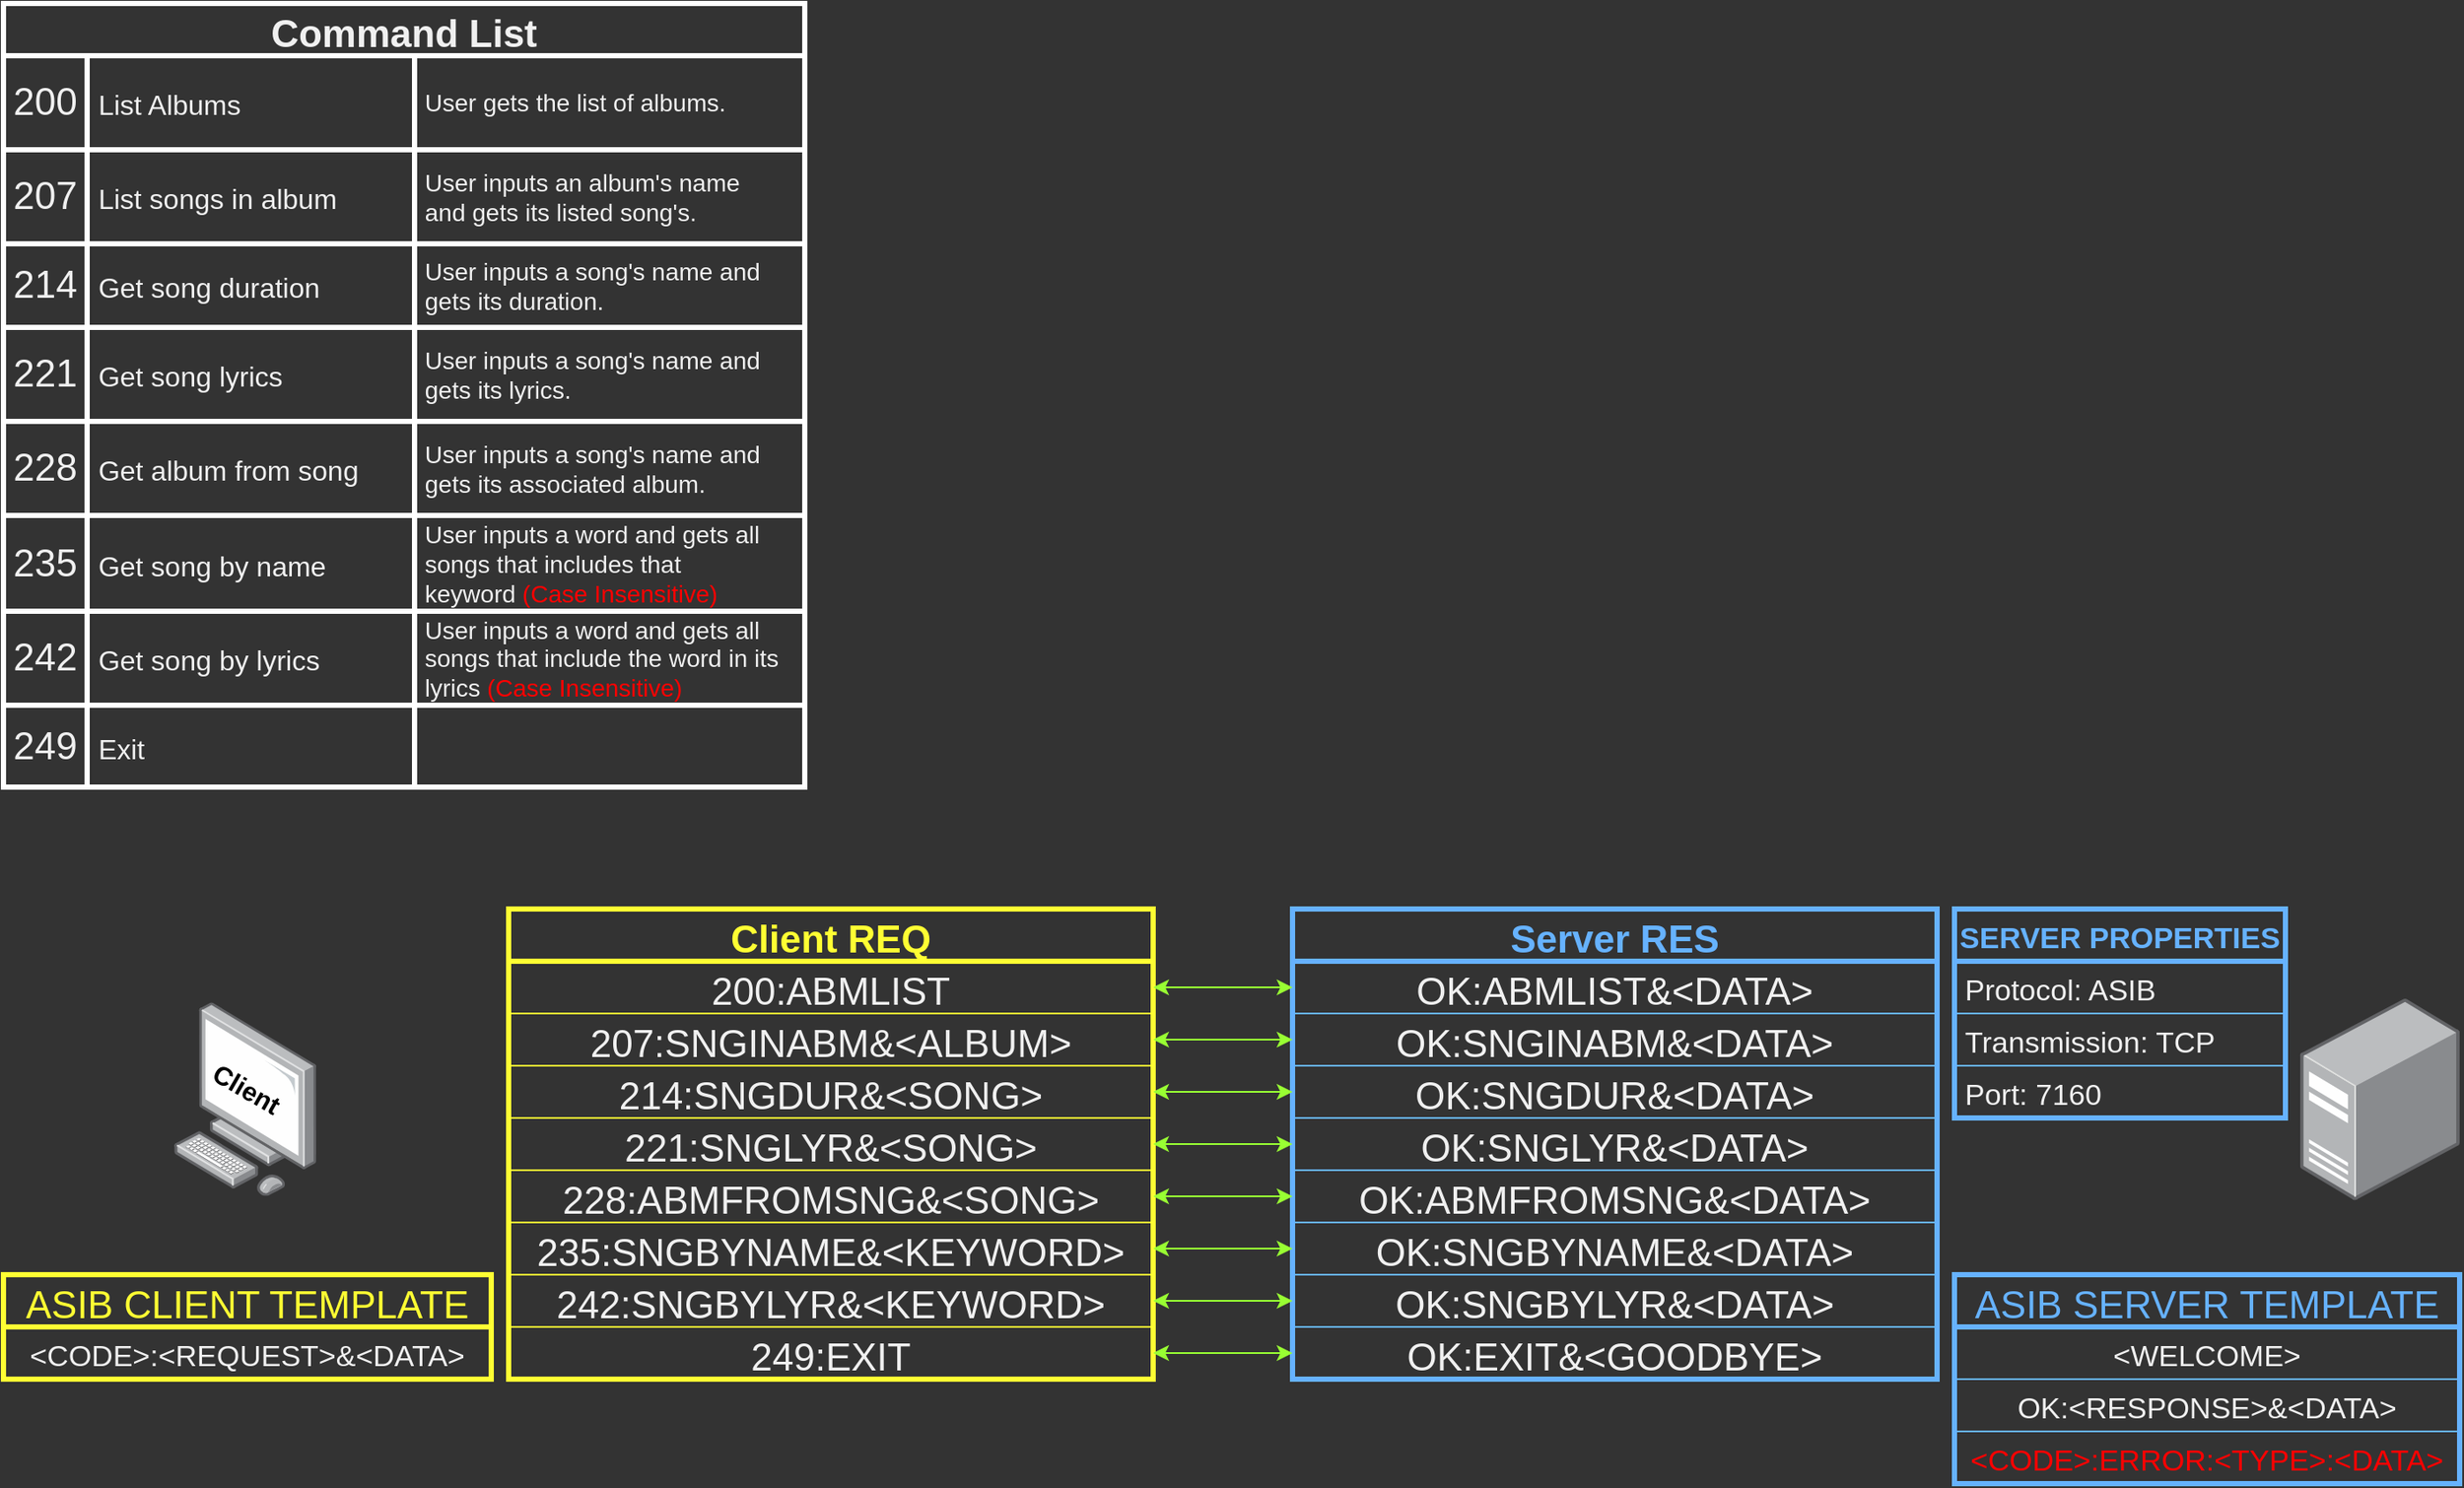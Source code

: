 <mxfile>
    <diagram id="6WjOQyWesRW0Or8xKLYu" name="Page-1">
        <mxGraphModel dx="1071" dy="545" grid="1" gridSize="10" guides="1" tooltips="1" connect="1" arrows="1" fold="1" page="1" pageScale="1" pageWidth="827" pageHeight="1169" background="#333333" math="0" shadow="0">
            <root>
                <mxCell id="0"/>
                <mxCell id="1" parent="0"/>
                <mxCell id="6" value="" style="points=[];aspect=fixed;html=1;align=center;shadow=0;dashed=0;image;image=img/lib/allied_telesis/computer_and_terminals/Personal_Computer.svg;" parent="1" vertex="1">
                    <mxGeometry x="317.83" y="583.7" width="81.97" height="111.1" as="geometry"/>
                </mxCell>
                <mxCell id="7" value="" style="points=[];aspect=fixed;html=1;align=center;shadow=0;dashed=0;image;image=img/lib/allied_telesis/computer_and_terminals/Server_Desktop.svg;" parent="1" vertex="1">
                    <mxGeometry x="1538.4" y="581.2" width="91.6" height="116.1" as="geometry"/>
                </mxCell>
                <mxCell id="8" value="&lt;font style=&quot;font-size: 15px;&quot;&gt;Client&lt;/font&gt;" style="text;html=1;align=center;verticalAlign=middle;whiteSpace=wrap;rounded=0;fontStyle=1;labelBorderColor=none;fontSize=15;rotation=30;fontColor=#000000;" parent="1" vertex="1">
                    <mxGeometry x="295" y="604.9" width="130" height="56.1" as="geometry"/>
                </mxCell>
                <mxCell id="23" value="Command List" style="shape=table;startSize=30;container=1;collapsible=0;childLayout=tableLayout;fontStyle=1;align=center;pointerEvents=1;fontSize=22;strokeColor=#FFFFFF;fillColor=none;strokeWidth=3;fontColor=#F0F0F0;" parent="1" vertex="1">
                    <mxGeometry x="220" y="10" width="460" height="450" as="geometry"/>
                </mxCell>
                <mxCell id="24" value="" style="shape=partialRectangle;html=1;whiteSpace=wrap;collapsible=0;dropTarget=0;pointerEvents=0;fillColor=none;top=0;left=0;bottom=0;right=0;points=[[0,0.5],[1,0.5]];portConstraint=eastwest;fontSize=22;strokeColor=#FFFFFF;" parent="23" vertex="1">
                    <mxGeometry y="30" width="460" height="54" as="geometry"/>
                </mxCell>
                <mxCell id="51" value="200" style="shape=partialRectangle;html=1;whiteSpace=wrap;connectable=0;fillColor=none;top=0;left=0;bottom=0;right=0;overflow=hidden;pointerEvents=1;fontSize=22;strokeColor=#FFFFFF;strokeWidth=2;fontColor=#F0F0F0;" parent="24" vertex="1">
                    <mxGeometry width="48" height="54" as="geometry">
                        <mxRectangle width="48" height="54" as="alternateBounds"/>
                    </mxGeometry>
                </mxCell>
                <mxCell id="25" value="&lt;font style=&quot;font-size: 16px&quot;&gt;&amp;nbsp;List Albums&lt;/font&gt;" style="shape=partialRectangle;html=1;whiteSpace=wrap;connectable=0;fillColor=none;top=0;left=0;bottom=0;right=0;overflow=hidden;pointerEvents=1;fontSize=22;strokeColor=#FFFFFF;align=left;strokeWidth=2;fontColor=#F0F0F0;" parent="24" vertex="1">
                    <mxGeometry x="48" width="188" height="54" as="geometry">
                        <mxRectangle width="188" height="54" as="alternateBounds"/>
                    </mxGeometry>
                </mxCell>
                <mxCell id="26" value="&amp;nbsp;User gets the list of albums." style="shape=partialRectangle;html=1;whiteSpace=wrap;connectable=0;fillColor=none;top=0;left=0;bottom=0;right=0;overflow=hidden;pointerEvents=1;fontSize=14;strokeColor=#FFFFFF;align=left;strokeWidth=2;fontColor=#F0F0F0;" parent="24" vertex="1">
                    <mxGeometry x="236" width="224" height="54" as="geometry">
                        <mxRectangle width="224" height="54" as="alternateBounds"/>
                    </mxGeometry>
                </mxCell>
                <mxCell id="28" value="" style="shape=partialRectangle;html=1;whiteSpace=wrap;collapsible=0;dropTarget=0;pointerEvents=0;fillColor=none;top=0;left=0;bottom=0;right=0;points=[[0,0.5],[1,0.5]];portConstraint=eastwest;fontSize=22;strokeColor=#FFFFFF;" parent="23" vertex="1">
                    <mxGeometry y="84" width="460" height="54" as="geometry"/>
                </mxCell>
                <mxCell id="52" value="207" style="shape=partialRectangle;html=1;whiteSpace=wrap;connectable=0;fillColor=none;top=0;left=0;bottom=0;right=0;overflow=hidden;pointerEvents=1;fontSize=22;strokeColor=#FFFFFF;strokeWidth=2;fontColor=#F0F0F0;" parent="28" vertex="1">
                    <mxGeometry width="48" height="54" as="geometry">
                        <mxRectangle width="48" height="54" as="alternateBounds"/>
                    </mxGeometry>
                </mxCell>
                <mxCell id="29" value="&lt;font style=&quot;font-size: 16px&quot;&gt;&amp;nbsp;List songs in album&lt;/font&gt;" style="shape=partialRectangle;html=1;whiteSpace=wrap;connectable=0;fillColor=none;top=0;left=0;bottom=0;right=0;overflow=hidden;pointerEvents=1;fontSize=22;strokeColor=#FFFFFF;align=left;strokeWidth=2;fontColor=#F0F0F0;" parent="28" vertex="1">
                    <mxGeometry x="48" width="188" height="54" as="geometry">
                        <mxRectangle width="188" height="54" as="alternateBounds"/>
                    </mxGeometry>
                </mxCell>
                <mxCell id="30" value="&amp;nbsp;User inputs an album's name&lt;br&gt;&amp;nbsp;and gets its listed song's." style="shape=partialRectangle;html=1;whiteSpace=wrap;connectable=0;fillColor=none;top=0;left=0;bottom=0;right=0;overflow=hidden;pointerEvents=1;fontSize=14;strokeColor=#FFFFFF;align=left;strokeWidth=2;fontColor=#F0F0F0;" parent="28" vertex="1">
                    <mxGeometry x="236" width="224" height="54" as="geometry">
                        <mxRectangle width="224" height="54" as="alternateBounds"/>
                    </mxGeometry>
                </mxCell>
                <mxCell id="32" value="" style="shape=partialRectangle;html=1;whiteSpace=wrap;collapsible=0;dropTarget=0;pointerEvents=0;fillColor=none;top=0;left=0;bottom=0;right=0;points=[[0,0.5],[1,0.5]];portConstraint=eastwest;fontSize=22;strokeColor=#FFFFFF;" parent="23" vertex="1">
                    <mxGeometry y="138" width="460" height="48" as="geometry"/>
                </mxCell>
                <mxCell id="53" value="214" style="shape=partialRectangle;html=1;whiteSpace=wrap;connectable=0;fillColor=none;top=0;left=0;bottom=0;right=0;overflow=hidden;pointerEvents=1;fontSize=22;strokeColor=#FFFFFF;strokeWidth=2;fontColor=#F0F0F0;" parent="32" vertex="1">
                    <mxGeometry width="48" height="48" as="geometry">
                        <mxRectangle width="48" height="48" as="alternateBounds"/>
                    </mxGeometry>
                </mxCell>
                <mxCell id="33" value="&lt;font style=&quot;font-size: 16px&quot;&gt;&amp;nbsp;Get song duration&lt;/font&gt;" style="shape=partialRectangle;html=1;whiteSpace=wrap;connectable=0;fillColor=none;top=0;left=0;bottom=0;right=0;overflow=hidden;pointerEvents=1;fontSize=22;strokeColor=#FFFFFF;align=left;strokeWidth=2;fontColor=#F0F0F0;" parent="32" vertex="1">
                    <mxGeometry x="48" width="188" height="48" as="geometry">
                        <mxRectangle width="188" height="48" as="alternateBounds"/>
                    </mxGeometry>
                </mxCell>
                <mxCell id="34" value="&amp;nbsp;User inputs a song's name and&amp;nbsp; &amp;nbsp;gets its duration." style="shape=partialRectangle;html=1;whiteSpace=wrap;connectable=0;fillColor=none;top=0;left=0;bottom=0;right=0;overflow=hidden;pointerEvents=1;fontSize=14;strokeColor=#FFFFFF;align=left;strokeWidth=2;fontColor=#F0F0F0;" parent="32" vertex="1">
                    <mxGeometry x="236" width="224" height="48" as="geometry">
                        <mxRectangle width="224" height="48" as="alternateBounds"/>
                    </mxGeometry>
                </mxCell>
                <mxCell id="36" style="shape=partialRectangle;html=1;whiteSpace=wrap;collapsible=0;dropTarget=0;pointerEvents=0;fillColor=none;top=0;left=0;bottom=0;right=0;points=[[0,0.5],[1,0.5]];portConstraint=eastwest;fontSize=22;strokeColor=#FFFFFF;" parent="23" vertex="1">
                    <mxGeometry y="186" width="460" height="54" as="geometry"/>
                </mxCell>
                <mxCell id="54" value="221" style="shape=partialRectangle;html=1;whiteSpace=wrap;connectable=0;fillColor=none;top=0;left=0;bottom=0;right=0;overflow=hidden;pointerEvents=1;fontSize=22;strokeColor=#FFFFFF;strokeWidth=2;fontColor=#F0F0F0;" parent="36" vertex="1">
                    <mxGeometry width="48" height="54" as="geometry">
                        <mxRectangle width="48" height="54" as="alternateBounds"/>
                    </mxGeometry>
                </mxCell>
                <mxCell id="37" value="&lt;font style=&quot;font-size: 16px&quot;&gt;&amp;nbsp;Get song lyrics&lt;/font&gt;" style="shape=partialRectangle;html=1;whiteSpace=wrap;connectable=0;fillColor=none;top=0;left=0;bottom=0;right=0;overflow=hidden;pointerEvents=1;fontSize=22;strokeColor=#FFFFFF;align=left;strokeWidth=2;fontColor=#F0F0F0;" parent="36" vertex="1">
                    <mxGeometry x="48" width="188" height="54" as="geometry">
                        <mxRectangle width="188" height="54" as="alternateBounds"/>
                    </mxGeometry>
                </mxCell>
                <mxCell id="38" value="&amp;nbsp;User inputs a song's name and&amp;nbsp; &amp;nbsp;gets its lyrics." style="shape=partialRectangle;html=1;whiteSpace=wrap;connectable=0;fillColor=none;top=0;left=0;bottom=0;right=0;overflow=hidden;pointerEvents=1;fontSize=14;strokeColor=#FFFFFF;align=left;strokeWidth=2;fontColor=#F0F0F0;" parent="36" vertex="1">
                    <mxGeometry x="236" width="224" height="54" as="geometry">
                        <mxRectangle width="224" height="54" as="alternateBounds"/>
                    </mxGeometry>
                </mxCell>
                <mxCell id="39" style="shape=partialRectangle;html=1;whiteSpace=wrap;collapsible=0;dropTarget=0;pointerEvents=0;fillColor=none;top=0;left=0;bottom=0;right=0;points=[[0,0.5],[1,0.5]];portConstraint=eastwest;fontSize=22;strokeColor=#FFFFFF;" parent="23" vertex="1">
                    <mxGeometry y="240" width="460" height="54" as="geometry"/>
                </mxCell>
                <mxCell id="55" value="228" style="shape=partialRectangle;html=1;whiteSpace=wrap;connectable=0;fillColor=none;top=0;left=0;bottom=0;right=0;overflow=hidden;pointerEvents=1;fontSize=22;strokeColor=#FFFFFF;strokeWidth=2;fontColor=#F0F0F0;" parent="39" vertex="1">
                    <mxGeometry width="48" height="54" as="geometry">
                        <mxRectangle width="48" height="54" as="alternateBounds"/>
                    </mxGeometry>
                </mxCell>
                <mxCell id="40" value="&lt;font style=&quot;font-size: 16px&quot;&gt;&amp;nbsp;Get album from song&lt;/font&gt;" style="shape=partialRectangle;html=1;whiteSpace=wrap;connectable=0;fillColor=none;top=0;left=0;bottom=0;right=0;overflow=hidden;pointerEvents=1;fontSize=22;strokeColor=#FFFFFF;align=left;strokeWidth=2;fontColor=#F0F0F0;" parent="39" vertex="1">
                    <mxGeometry x="48" width="188" height="54" as="geometry">
                        <mxRectangle width="188" height="54" as="alternateBounds"/>
                    </mxGeometry>
                </mxCell>
                <mxCell id="41" value="&amp;nbsp;User inputs a song's name and&amp;nbsp; &amp;nbsp;gets its associated album." style="shape=partialRectangle;html=1;whiteSpace=wrap;connectable=0;fillColor=none;top=0;left=0;bottom=0;right=0;overflow=hidden;pointerEvents=1;fontSize=14;strokeColor=#FFFFFF;align=left;fontColor=#F0F0F0;" parent="39" vertex="1">
                    <mxGeometry x="236" width="224" height="54" as="geometry">
                        <mxRectangle width="224" height="54" as="alternateBounds"/>
                    </mxGeometry>
                </mxCell>
                <mxCell id="42" style="shape=partialRectangle;html=1;whiteSpace=wrap;collapsible=0;dropTarget=0;pointerEvents=0;fillColor=none;top=0;left=0;bottom=0;right=0;points=[[0,0.5],[1,0.5]];portConstraint=eastwest;fontSize=22;strokeColor=#FFFFFF;" parent="23" vertex="1">
                    <mxGeometry y="294" width="460" height="55" as="geometry"/>
                </mxCell>
                <mxCell id="56" value="235" style="shape=partialRectangle;html=1;whiteSpace=wrap;connectable=0;fillColor=none;top=0;left=0;bottom=0;right=0;overflow=hidden;pointerEvents=1;fontSize=22;strokeColor=#FFFFFF;strokeWidth=2;fontColor=#F0F0F0;" parent="42" vertex="1">
                    <mxGeometry width="48" height="55" as="geometry">
                        <mxRectangle width="48" height="55" as="alternateBounds"/>
                    </mxGeometry>
                </mxCell>
                <mxCell id="43" value="&lt;font style=&quot;font-size: 16px&quot;&gt;&amp;nbsp;Get song by name&lt;/font&gt;" style="shape=partialRectangle;html=1;whiteSpace=wrap;connectable=0;fillColor=none;top=0;left=0;bottom=0;right=0;overflow=hidden;pointerEvents=1;fontSize=22;strokeColor=#FFFFFF;align=left;strokeWidth=2;fontColor=#F0F0F0;" parent="42" vertex="1">
                    <mxGeometry x="48" width="188" height="55" as="geometry">
                        <mxRectangle width="188" height="55" as="alternateBounds"/>
                    </mxGeometry>
                </mxCell>
                <mxCell id="44" value="&amp;nbsp;User inputs a word and gets all&amp;nbsp; &amp;nbsp;songs that includes that&amp;nbsp; &amp;nbsp;keyword&amp;nbsp;&lt;font color=&quot;#ff0000&quot;&gt;(Case Insensitive)&lt;/font&gt;" style="shape=partialRectangle;html=1;whiteSpace=wrap;connectable=0;fillColor=none;top=0;left=0;bottom=0;right=0;overflow=hidden;pointerEvents=1;fontSize=14;strokeColor=#FFFFFF;align=left;strokeWidth=2;fontColor=#F0F0F0;" parent="42" vertex="1">
                    <mxGeometry x="236" width="224" height="55" as="geometry">
                        <mxRectangle width="224" height="55" as="alternateBounds"/>
                    </mxGeometry>
                </mxCell>
                <mxCell id="45" style="shape=partialRectangle;html=1;whiteSpace=wrap;collapsible=0;dropTarget=0;pointerEvents=0;fillColor=none;top=0;left=0;bottom=0;right=0;points=[[0,0.5],[1,0.5]];portConstraint=eastwest;fontSize=22;strokeColor=#FFFFFF;" parent="23" vertex="1">
                    <mxGeometry y="349" width="460" height="54" as="geometry"/>
                </mxCell>
                <mxCell id="57" value="242" style="shape=partialRectangle;html=1;whiteSpace=wrap;connectable=0;fillColor=none;top=0;left=0;bottom=0;right=0;overflow=hidden;pointerEvents=1;fontSize=22;strokeColor=#FFFFFF;strokeWidth=2;fontColor=#F0F0F0;" parent="45" vertex="1">
                    <mxGeometry width="48" height="54" as="geometry">
                        <mxRectangle width="48" height="54" as="alternateBounds"/>
                    </mxGeometry>
                </mxCell>
                <mxCell id="46" value="&lt;font style=&quot;font-size: 16px&quot;&gt;&amp;nbsp;Get song by lyrics&lt;/font&gt;" style="shape=partialRectangle;html=1;whiteSpace=wrap;connectable=0;fillColor=none;top=0;left=0;bottom=0;right=0;overflow=hidden;pointerEvents=1;fontSize=22;strokeColor=#FFFFFF;align=left;strokeWidth=2;fontColor=#F0F0F0;" parent="45" vertex="1">
                    <mxGeometry x="48" width="188" height="54" as="geometry">
                        <mxRectangle width="188" height="54" as="alternateBounds"/>
                    </mxGeometry>
                </mxCell>
                <mxCell id="47" value="&amp;nbsp;User inputs a word and gets all&amp;nbsp; &amp;nbsp;songs that include the word in its&amp;nbsp; &amp;nbsp;lyrics&lt;font color=&quot;#ff0000&quot;&gt; &lt;font&gt;(Case Insensitive)&lt;/font&gt;&lt;/font&gt;" style="shape=partialRectangle;html=1;whiteSpace=wrap;connectable=0;fillColor=none;top=0;left=0;bottom=0;right=0;overflow=hidden;pointerEvents=1;fontSize=14;strokeColor=#FFFFFF;align=left;strokeWidth=2;fontColor=#F0F0F0;" parent="45" vertex="1">
                    <mxGeometry x="236" width="224" height="54" as="geometry">
                        <mxRectangle width="224" height="54" as="alternateBounds"/>
                    </mxGeometry>
                </mxCell>
                <mxCell id="48" style="shape=partialRectangle;html=1;whiteSpace=wrap;collapsible=0;dropTarget=0;pointerEvents=0;fillColor=none;top=0;left=0;bottom=0;right=0;points=[[0,0.5],[1,0.5]];portConstraint=eastwest;fontSize=22;strokeColor=#FFFFFF;" parent="23" vertex="1">
                    <mxGeometry y="403" width="460" height="47" as="geometry"/>
                </mxCell>
                <mxCell id="58" value="249" style="shape=partialRectangle;html=1;whiteSpace=wrap;connectable=0;fillColor=none;top=0;left=0;bottom=0;right=0;overflow=hidden;pointerEvents=1;fontSize=22;strokeColor=#FFFFFF;strokeWidth=2;fontColor=#F0F0F0;" parent="48" vertex="1">
                    <mxGeometry width="48" height="47" as="geometry">
                        <mxRectangle width="48" height="47" as="alternateBounds"/>
                    </mxGeometry>
                </mxCell>
                <mxCell id="49" value="&lt;font style=&quot;font-size: 16px&quot;&gt;&amp;nbsp;Exit&lt;/font&gt;" style="shape=partialRectangle;html=1;whiteSpace=wrap;connectable=0;fillColor=none;top=0;left=0;bottom=0;right=0;overflow=hidden;pointerEvents=1;fontSize=22;strokeColor=#FFFFFF;align=left;strokeWidth=2;fontColor=#F0F0F0;" parent="48" vertex="1">
                    <mxGeometry x="48" width="188" height="47" as="geometry">
                        <mxRectangle width="188" height="47" as="alternateBounds"/>
                    </mxGeometry>
                </mxCell>
                <mxCell id="50" style="shape=partialRectangle;html=1;whiteSpace=wrap;connectable=0;fillColor=none;top=0;left=0;bottom=0;right=0;overflow=hidden;pointerEvents=1;fontSize=14;strokeColor=#FFFFFF;align=left;strokeWidth=2;" parent="48" vertex="1">
                    <mxGeometry x="236" width="224" height="47" as="geometry">
                        <mxRectangle width="224" height="47" as="alternateBounds"/>
                    </mxGeometry>
                </mxCell>
                <mxCell id="81" value="Client REQ" style="swimlane;fontStyle=1;childLayout=stackLayout;horizontal=1;startSize=30;horizontalStack=0;resizeParent=1;resizeParentMax=0;resizeLast=0;collapsible=1;marginBottom=0;fontSize=22;fontColor=#FFFF33;strokeColor=#FFFF33;fillColor=none;labelBackgroundColor=none;swimlaneFillColor=none;strokeWidth=3;perimeterSpacing=0;swimlaneLine=1;" parent="1" vertex="1">
                    <mxGeometry x="510" y="530" width="370" height="270" as="geometry"/>
                </mxCell>
                <mxCell id="82" value="200:ABMLIST" style="text;strokeColor=#FFFF33;fillColor=none;align=center;verticalAlign=middle;spacingLeft=4;spacingRight=4;overflow=hidden;points=[[0,0.5],[1,0.5]];portConstraint=eastwest;rotatable=0;fontSize=22;fontColor=#F0F0F0;strokeWidth=1;" parent="81" vertex="1">
                    <mxGeometry y="30" width="370" height="30" as="geometry"/>
                </mxCell>
                <mxCell id="83" value="207:SNGINABM&amp;&lt;ALBUM&gt;" style="text;strokeColor=#FFFF33;fillColor=none;align=center;verticalAlign=middle;spacingLeft=4;spacingRight=4;overflow=hidden;points=[[0,0.5],[1,0.5]];portConstraint=eastwest;rotatable=0;fontSize=22;fontColor=#F0F0F0;strokeWidth=1;" parent="81" vertex="1">
                    <mxGeometry y="60" width="370" height="30" as="geometry"/>
                </mxCell>
                <mxCell id="84" value="214:SNGDUR&amp;&lt;SONG&gt;" style="text;strokeColor=#FFFF33;fillColor=none;align=center;verticalAlign=middle;spacingLeft=4;spacingRight=4;overflow=hidden;points=[[0,0.5],[1,0.5]];portConstraint=eastwest;rotatable=0;fontSize=22;fontColor=#F0F0F0;strokeWidth=1;" parent="81" vertex="1">
                    <mxGeometry y="90" width="370" height="30" as="geometry"/>
                </mxCell>
                <mxCell id="87" value="221:SNGLYR&amp;&lt;SONG&gt;" style="text;strokeColor=#FFFF33;fillColor=none;align=center;verticalAlign=middle;spacingLeft=4;spacingRight=4;overflow=hidden;points=[[0,0.5],[1,0.5]];portConstraint=eastwest;rotatable=0;fontSize=22;fontColor=#F0F0F0;strokeWidth=1;" parent="81" vertex="1">
                    <mxGeometry y="120" width="370" height="30" as="geometry"/>
                </mxCell>
                <mxCell id="86" value="228:ABMFROMSNG&amp;&lt;SONG&gt;" style="text;strokeColor=#FFFF33;fillColor=none;align=center;verticalAlign=middle;spacingLeft=4;spacingRight=4;overflow=hidden;points=[[0,0.5],[1,0.5]];portConstraint=eastwest;rotatable=0;fontSize=22;fontColor=#F0F0F0;strokeWidth=1;" parent="81" vertex="1">
                    <mxGeometry y="150" width="370" height="30" as="geometry"/>
                </mxCell>
                <mxCell id="89" value="235:SNGBYNAME&amp;&lt;KEYWORD&gt;" style="text;strokeColor=#FFFF33;fillColor=none;align=center;verticalAlign=middle;spacingLeft=4;spacingRight=4;overflow=hidden;points=[[0,0.5],[1,0.5]];portConstraint=eastwest;rotatable=0;fontSize=22;fontColor=#F0F0F0;strokeWidth=1;" parent="81" vertex="1">
                    <mxGeometry y="180" width="370" height="30" as="geometry"/>
                </mxCell>
                <mxCell id="88" value="242:SNGBYLYR&amp;&lt;KEYWORD&gt;" style="text;strokeColor=#FFFF33;fillColor=none;align=center;verticalAlign=middle;spacingLeft=4;spacingRight=4;overflow=hidden;points=[[0,0.5],[1,0.5]];portConstraint=eastwest;rotatable=0;fontSize=22;fontColor=#F0F0F0;strokeWidth=1;" parent="81" vertex="1">
                    <mxGeometry y="210" width="370" height="30" as="geometry"/>
                </mxCell>
                <mxCell id="85" value="249:EXIT" style="text;strokeColor=#FFFF33;fillColor=none;align=center;verticalAlign=middle;spacingLeft=4;spacingRight=4;overflow=hidden;points=[[0,0.5],[1,0.5]];portConstraint=eastwest;rotatable=0;fontSize=22;fontColor=#F0F0F0;strokeWidth=1;" parent="81" vertex="1">
                    <mxGeometry y="240" width="370" height="30" as="geometry"/>
                </mxCell>
                <mxCell id="99" value="Server RES" style="swimlane;fontStyle=1;childLayout=stackLayout;horizontal=1;startSize=30;horizontalStack=0;resizeParent=1;resizeParentMax=0;resizeLast=0;collapsible=1;marginBottom=0;fontSize=22;fontColor=#66B2FF;strokeColor=#66B2FF;fillColor=none;strokeWidth=3;" parent="1" vertex="1">
                    <mxGeometry x="960" y="530" width="370" height="270" as="geometry">
                        <mxRectangle x="960" y="530" width="150" height="30" as="alternateBounds"/>
                    </mxGeometry>
                </mxCell>
                <mxCell id="100" value="OK:ABMLIST&amp;&lt;DATA&gt;" style="text;strokeColor=#66B2FF;fillColor=none;align=center;verticalAlign=middle;spacingLeft=4;spacingRight=4;overflow=hidden;points=[[0,0.5],[1,0.5]];portConstraint=eastwest;rotatable=0;fontSize=22;fontColor=#F0F0F0;" parent="99" vertex="1">
                    <mxGeometry y="30" width="370" height="30" as="geometry"/>
                </mxCell>
                <mxCell id="101" value="OK:SNGINABM&amp;&lt;DATA&gt;" style="text;strokeColor=#66B2FF;fillColor=none;align=center;verticalAlign=middle;spacingLeft=4;spacingRight=4;overflow=hidden;points=[[0,0.5],[1,0.5]];portConstraint=eastwest;rotatable=0;fontSize=22;fontColor=#F0F0F0;" parent="99" vertex="1">
                    <mxGeometry y="60" width="370" height="30" as="geometry"/>
                </mxCell>
                <mxCell id="102" value="OK:SNGDUR&amp;&lt;DATA&gt;" style="text;strokeColor=#66B2FF;fillColor=none;align=center;verticalAlign=middle;spacingLeft=4;spacingRight=4;overflow=hidden;points=[[0,0.5],[1,0.5]];portConstraint=eastwest;rotatable=0;fontSize=22;fontColor=#F0F0F0;" parent="99" vertex="1">
                    <mxGeometry y="90" width="370" height="30" as="geometry"/>
                </mxCell>
                <mxCell id="103" value="OK:SNGLYR&amp;&lt;DATA&gt;" style="text;strokeColor=#66B2FF;fillColor=none;align=center;verticalAlign=middle;spacingLeft=4;spacingRight=4;overflow=hidden;points=[[0,0.5],[1,0.5]];portConstraint=eastwest;rotatable=0;fontSize=22;fontColor=#F0F0F0;" parent="99" vertex="1">
                    <mxGeometry y="120" width="370" height="30" as="geometry"/>
                </mxCell>
                <mxCell id="104" value="OK:ABMFROMSNG&amp;&lt;DATA&gt;" style="text;strokeColor=#66B2FF;fillColor=none;align=center;verticalAlign=middle;spacingLeft=4;spacingRight=4;overflow=hidden;points=[[0,0.5],[1,0.5]];portConstraint=eastwest;rotatable=0;fontSize=22;fontColor=#F0F0F0;" parent="99" vertex="1">
                    <mxGeometry y="150" width="370" height="30" as="geometry"/>
                </mxCell>
                <mxCell id="105" value="OK:SNGBYNAME&amp;&lt;DATA&gt;" style="text;strokeColor=#66B2FF;fillColor=none;align=center;verticalAlign=middle;spacingLeft=4;spacingRight=4;overflow=hidden;points=[[0,0.5],[1,0.5]];portConstraint=eastwest;rotatable=0;fontSize=22;fontColor=#F0F0F0;" parent="99" vertex="1">
                    <mxGeometry y="180" width="370" height="30" as="geometry"/>
                </mxCell>
                <mxCell id="106" value="OK:SNGBYLYR&amp;&lt;DATA&gt;" style="text;strokeColor=#66B2FF;fillColor=none;align=center;verticalAlign=middle;spacingLeft=4;spacingRight=4;overflow=hidden;points=[[0,0.5],[1,0.5]];portConstraint=eastwest;rotatable=0;fontSize=22;fontColor=#F0F0F0;" parent="99" vertex="1">
                    <mxGeometry y="210" width="370" height="30" as="geometry"/>
                </mxCell>
                <mxCell id="107" value="OK:EXIT&amp;&lt;GOODBYE&gt;" style="text;strokeColor=#66B2FF;fillColor=none;align=center;verticalAlign=middle;spacingLeft=4;spacingRight=4;overflow=hidden;points=[[0,0.5],[1,0.5]];portConstraint=eastwest;rotatable=0;fontSize=22;fontColor=#F0F0F0;" parent="99" vertex="1">
                    <mxGeometry y="240" width="370" height="30" as="geometry"/>
                </mxCell>
                <mxCell id="110" value="ASIB CLIENT TEMPLATE" style="swimlane;fontStyle=0;childLayout=stackLayout;horizontal=1;startSize=30;horizontalStack=0;resizeParent=1;resizeParentMax=0;resizeLast=0;collapsible=1;marginBottom=0;fontSize=22;fontColor=#FFFF33;strokeColor=#FFFF33;fillColor=none;strokeWidth=3;" parent="1" vertex="1">
                    <mxGeometry x="220" y="740" width="280" height="60" as="geometry"/>
                </mxCell>
                <mxCell id="111" value="&lt;CODE&gt;:&lt;REQUEST&gt;&amp;&lt;DATA&gt;" style="text;strokeColor=none;fillColor=none;align=center;verticalAlign=middle;spacingLeft=4;spacingRight=4;overflow=hidden;points=[[0,0.5],[1,0.5]];portConstraint=eastwest;rotatable=0;fontSize=17;fontColor=#F0F0F0;" parent="110" vertex="1">
                    <mxGeometry y="30" width="280" height="30" as="geometry"/>
                </mxCell>
                <mxCell id="118" value="ASIB SERVER TEMPLATE" style="swimlane;fontStyle=0;childLayout=stackLayout;horizontal=1;startSize=30;horizontalStack=0;resizeParent=1;resizeParentMax=0;resizeLast=0;collapsible=1;marginBottom=0;fontSize=22;fontColor=#66B2FF;strokeColor=#66B2FF;fillColor=none;strokeWidth=3;" parent="1" vertex="1">
                    <mxGeometry x="1340" y="740" width="290" height="120" as="geometry"/>
                </mxCell>
                <mxCell id="121" value="&lt;WELCOME&gt;" style="text;strokeColor=#66B2FF;fillColor=none;align=center;verticalAlign=middle;spacingLeft=4;spacingRight=4;overflow=hidden;points=[[0,0.5],[1,0.5]];portConstraint=eastwest;rotatable=0;fontSize=17;fontColor=#F0F0F0;" parent="118" vertex="1">
                    <mxGeometry y="30" width="290" height="30" as="geometry"/>
                </mxCell>
                <mxCell id="119" value="OK:&lt;RESPONSE&gt;&amp;&lt;DATA&gt;" style="text;strokeColor=#66B2FF;fillColor=none;align=center;verticalAlign=middle;spacingLeft=4;spacingRight=4;overflow=hidden;points=[[0,0.5],[1,0.5]];portConstraint=eastwest;rotatable=0;fontSize=17;fontColor=#F0F0F0;" parent="118" vertex="1">
                    <mxGeometry y="60" width="290" height="30" as="geometry"/>
                </mxCell>
                <mxCell id="120" value="&lt;CODE&gt;:ERROR:&lt;TYPE&gt;:&lt;DATA&gt;" style="text;strokeColor=#66B2FF;fillColor=none;align=center;verticalAlign=middle;spacingLeft=4;spacingRight=4;overflow=hidden;points=[[0,0.5],[1,0.5]];portConstraint=eastwest;rotatable=0;fontSize=17;fontColor=#FF0000;" parent="118" vertex="1">
                    <mxGeometry y="90" width="290" height="30" as="geometry"/>
                </mxCell>
                <mxCell id="123" style="edgeStyle=orthogonalEdgeStyle;html=1;entryX=0;entryY=0.5;entryDx=0;entryDy=0;fontSize=17;fontColor=#FF0000;startArrow=classic;startFill=1;fillColor=#60a917;strokeColor=#99FF33;" parent="1" source="82" target="100" edge="1">
                    <mxGeometry relative="1" as="geometry"/>
                </mxCell>
                <mxCell id="124" style="edgeStyle=orthogonalEdgeStyle;html=1;entryX=0;entryY=0.5;entryDx=0;entryDy=0;fontSize=17;fontColor=#FF0000;startArrow=classic;startFill=1;sketch=0;shadow=0;fillColor=#60a917;strokeColor=#99FF33;" parent="1" source="83" target="101" edge="1">
                    <mxGeometry relative="1" as="geometry"/>
                </mxCell>
                <mxCell id="125" style="edgeStyle=orthogonalEdgeStyle;html=1;entryX=0;entryY=0.5;entryDx=0;entryDy=0;fontSize=17;fontColor=#FF0000;startArrow=classic;startFill=1;strokeColor=#99FF33;" parent="1" source="84" target="102" edge="1">
                    <mxGeometry relative="1" as="geometry"/>
                </mxCell>
                <mxCell id="126" style="edgeStyle=orthogonalEdgeStyle;html=1;entryX=1;entryY=0.5;entryDx=0;entryDy=0;fontSize=17;fontColor=#FF0000;startArrow=classic;startFill=1;strokeColor=#99FF33;" parent="1" source="103" target="87" edge="1">
                    <mxGeometry relative="1" as="geometry"/>
                </mxCell>
                <mxCell id="127" style="edgeStyle=orthogonalEdgeStyle;html=1;entryX=0;entryY=0.5;entryDx=0;entryDy=0;fontSize=17;fontColor=#FF0000;startArrow=classic;startFill=1;strokeColor=#99FF33;" parent="1" source="86" target="104" edge="1">
                    <mxGeometry relative="1" as="geometry"/>
                </mxCell>
                <mxCell id="128" style="edgeStyle=orthogonalEdgeStyle;html=1;entryX=1;entryY=0.5;entryDx=0;entryDy=0;fontSize=17;fontColor=#FF0000;startArrow=classic;startFill=1;strokeColor=#99FF33;" parent="1" source="105" target="89" edge="1">
                    <mxGeometry relative="1" as="geometry"/>
                </mxCell>
                <mxCell id="129" style="edgeStyle=orthogonalEdgeStyle;html=1;entryX=1;entryY=0.5;entryDx=0;entryDy=0;fontSize=17;fontColor=#FF0000;startArrow=classic;startFill=1;strokeColor=#99FF33;" parent="1" source="106" target="88" edge="1">
                    <mxGeometry relative="1" as="geometry"/>
                </mxCell>
                <mxCell id="130" style="edgeStyle=orthogonalEdgeStyle;html=1;entryX=1;entryY=0.5;entryDx=0;entryDy=0;fontSize=17;fontColor=#FF0000;startArrow=classic;startFill=1;strokeColor=#99FF33;" parent="1" source="107" target="85" edge="1">
                    <mxGeometry relative="1" as="geometry"/>
                </mxCell>
                <mxCell id="131" value="SERVER PROPERTIES" style="swimlane;fontStyle=1;childLayout=stackLayout;horizontal=1;startSize=30;horizontalStack=0;resizeParent=1;resizeParentMax=0;resizeLast=0;collapsible=1;marginBottom=0;fontSize=17;fontColor=#66B2FF;strokeColor=#66B2FF;fillColor=none;strokeWidth=3;" parent="1" vertex="1">
                    <mxGeometry x="1340" y="530" width="190" height="120" as="geometry"/>
                </mxCell>
                <mxCell id="132" value="Protocol: ASIB" style="text;strokeColor=#66B2FF;fillColor=none;align=left;verticalAlign=middle;spacingLeft=4;spacingRight=4;overflow=hidden;points=[[0,0.5],[1,0.5]];portConstraint=eastwest;rotatable=0;fontSize=17;fontColor=#F0F0F0;" parent="131" vertex="1">
                    <mxGeometry y="30" width="190" height="30" as="geometry"/>
                </mxCell>
                <mxCell id="133" value="Transmission: TCP" style="text;strokeColor=#66B2FF;fillColor=none;align=left;verticalAlign=middle;spacingLeft=4;spacingRight=4;overflow=hidden;points=[[0,0.5],[1,0.5]];portConstraint=eastwest;rotatable=0;fontSize=17;fontColor=#F0F0F0;" parent="131" vertex="1">
                    <mxGeometry y="60" width="190" height="30" as="geometry"/>
                </mxCell>
                <mxCell id="134" value="Port: 7160" style="text;strokeColor=#66B2FF;fillColor=none;align=left;verticalAlign=middle;spacingLeft=4;spacingRight=4;overflow=hidden;points=[[0,0.5],[1,0.5]];portConstraint=eastwest;rotatable=0;fontSize=17;fontColor=#F0F0F0;" parent="131" vertex="1">
                    <mxGeometry y="90" width="190" height="30" as="geometry"/>
                </mxCell>
            </root>
        </mxGraphModel>
    </diagram>
</mxfile>